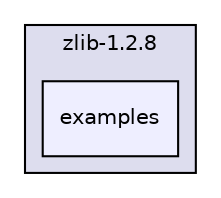 digraph "zlib/zlib-1.2.8/examples" {
  compound=true
  node [ fontsize="10", fontname="Helvetica"];
  edge [ labelfontsize="10", labelfontname="Helvetica"];
  subgraph clusterdir_ee608a8abb8a8878bf325fc634e1cabc {
    graph [ bgcolor="#ddddee", pencolor="black", label="zlib-1.2.8" fontname="Helvetica", fontsize="10", URL="dir_ee608a8abb8a8878bf325fc634e1cabc.html"]
  dir_28ccd7828573f5b7a327194e3edb9fec [shape=box, label="examples", style="filled", fillcolor="#eeeeff", pencolor="black", URL="dir_28ccd7828573f5b7a327194e3edb9fec.html"];
  }
}
